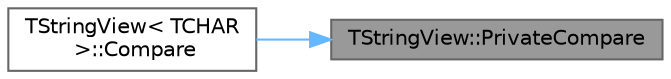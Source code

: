 digraph "TStringView::PrivateCompare"
{
 // INTERACTIVE_SVG=YES
 // LATEX_PDF_SIZE
  bgcolor="transparent";
  edge [fontname=Helvetica,fontsize=10,labelfontname=Helvetica,labelfontsize=10];
  node [fontname=Helvetica,fontsize=10,shape=box,height=0.2,width=0.4];
  rankdir="RL";
  Node1 [id="Node000001",label="TStringView::PrivateCompare",height=0.2,width=0.4,color="gray40", fillcolor="grey60", style="filled", fontcolor="black",tooltip=" "];
  Node1 -> Node2 [id="edge1_Node000001_Node000002",dir="back",color="steelblue1",style="solid",tooltip=" "];
  Node2 [id="Node000002",label="TStringView\< TCHAR\l \>::Compare",height=0.2,width=0.4,color="grey40", fillcolor="white", style="filled",URL="$dd/dbe/classTStringView.html#a6f07c9e7a6839cd0d068e2d6647b0e39",tooltip=" "];
}
